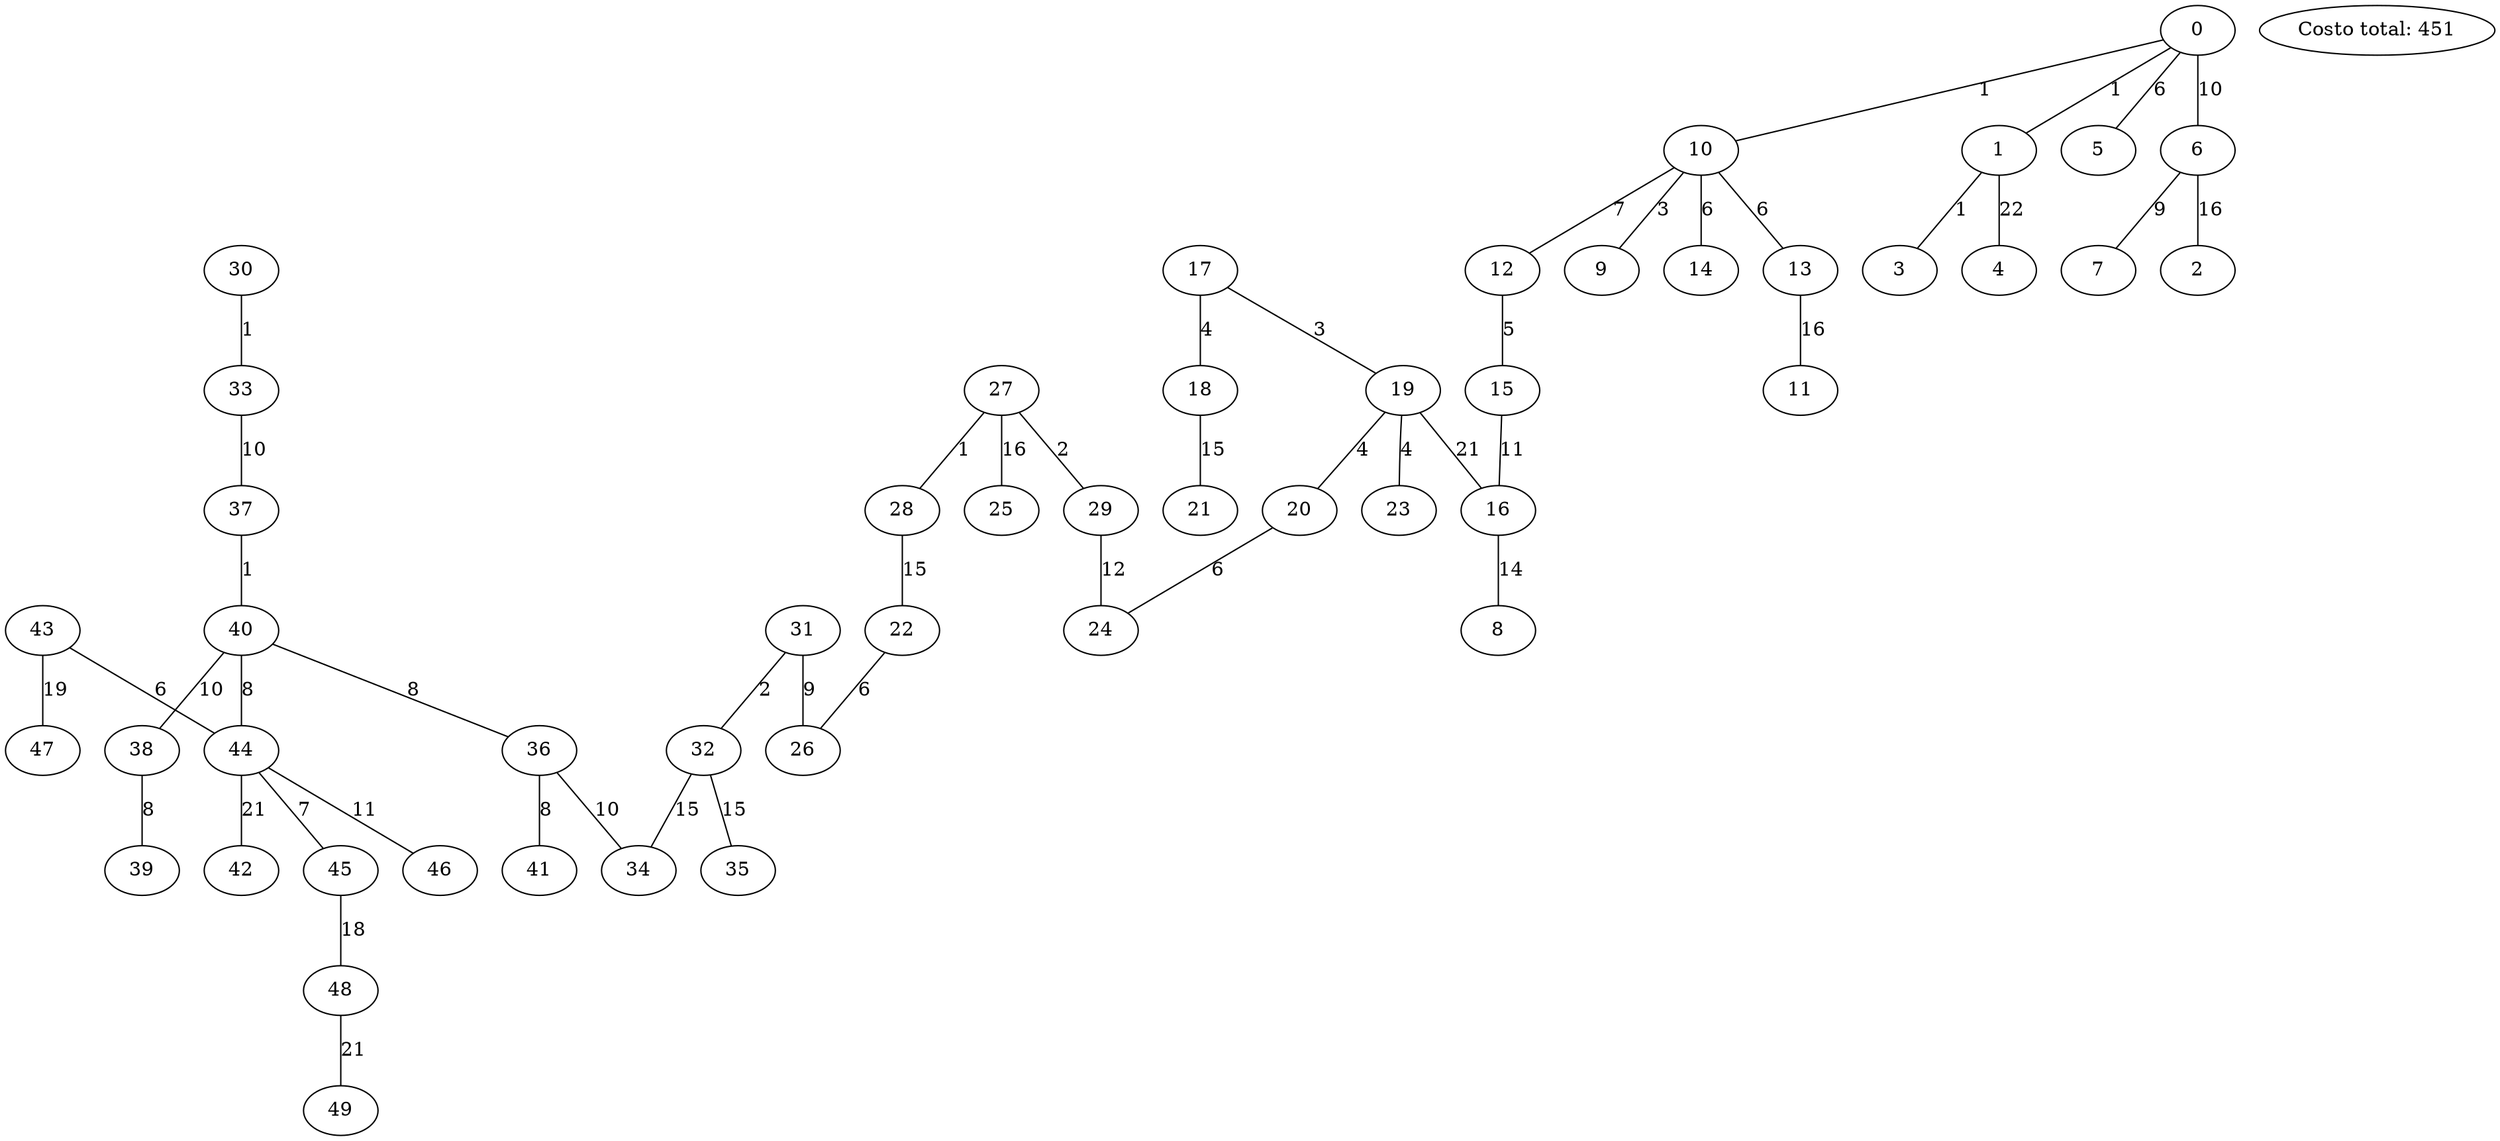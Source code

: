 strict graph {
30;
33;
Costo_Total [label="Costo total: 451"];
0;
10;
1;
37;
40;
27;
28;
3;
31;
32;
29;
9;
17;
19;
18;
20;
23;
12;
15;
43;
44;
24;
14;
13;
22;
26;
5;
45;
36;
41;
38;
39;
6;
7;
34;
46;
16;
8;
35;
21;
25;
11;
2;
48;
47;
42;
49;
4;
30 -- 33 [weight=1, label=1];
33 -- 37 [weight=10, label=10];
0 -- 10 [weight=1, label=1];
0 -- 1 [weight=1, label=1];
0 -- 5 [weight=6, label=6];
0 -- 6 [weight=10, label=10];
10 -- 9 [weight=3, label=3];
10 -- 14 [weight=6, label=6];
10 -- 13 [weight=6, label=6];
10 -- 12 [weight=7, label=7];
1 -- 3 [weight=1, label=1];
1 -- 4 [weight=22, label=22];
37 -- 40 [weight=1, label=1];
40 -- 36 [weight=8, label=8];
40 -- 44 [weight=8, label=8];
40 -- 38 [weight=10, label=10];
27 -- 28 [weight=1, label=1];
27 -- 29 [weight=2, label=2];
27 -- 25 [weight=16, label=16];
28 -- 22 [weight=15, label=15];
31 -- 32 [weight=2, label=2];
31 -- 26 [weight=9, label=9];
32 -- 34 [weight=15, label=15];
32 -- 35 [weight=15, label=15];
29 -- 24 [weight=12, label=12];
17 -- 19 [weight=3, label=3];
17 -- 18 [weight=4, label=4];
19 -- 20 [weight=4, label=4];
19 -- 23 [weight=4, label=4];
19 -- 16 [weight=21, label=21];
18 -- 21 [weight=15, label=15];
20 -- 24 [weight=6, label=6];
12 -- 15 [weight=5, label=5];
15 -- 16 [weight=11, label=11];
43 -- 44 [weight=6, label=6];
43 -- 47 [weight=19, label=19];
44 -- 45 [weight=7, label=7];
44 -- 46 [weight=11, label=11];
44 -- 42 [weight=21, label=21];
13 -- 11 [weight=16, label=16];
22 -- 26 [weight=6, label=6];
45 -- 48 [weight=18, label=18];
36 -- 41 [weight=8, label=8];
36 -- 34 [weight=10, label=10];
38 -- 39 [weight=8, label=8];
6 -- 7 [weight=9, label=9];
6 -- 2 [weight=16, label=16];
16 -- 8 [weight=14, label=14];
48 -- 49 [weight=21, label=21];
}
